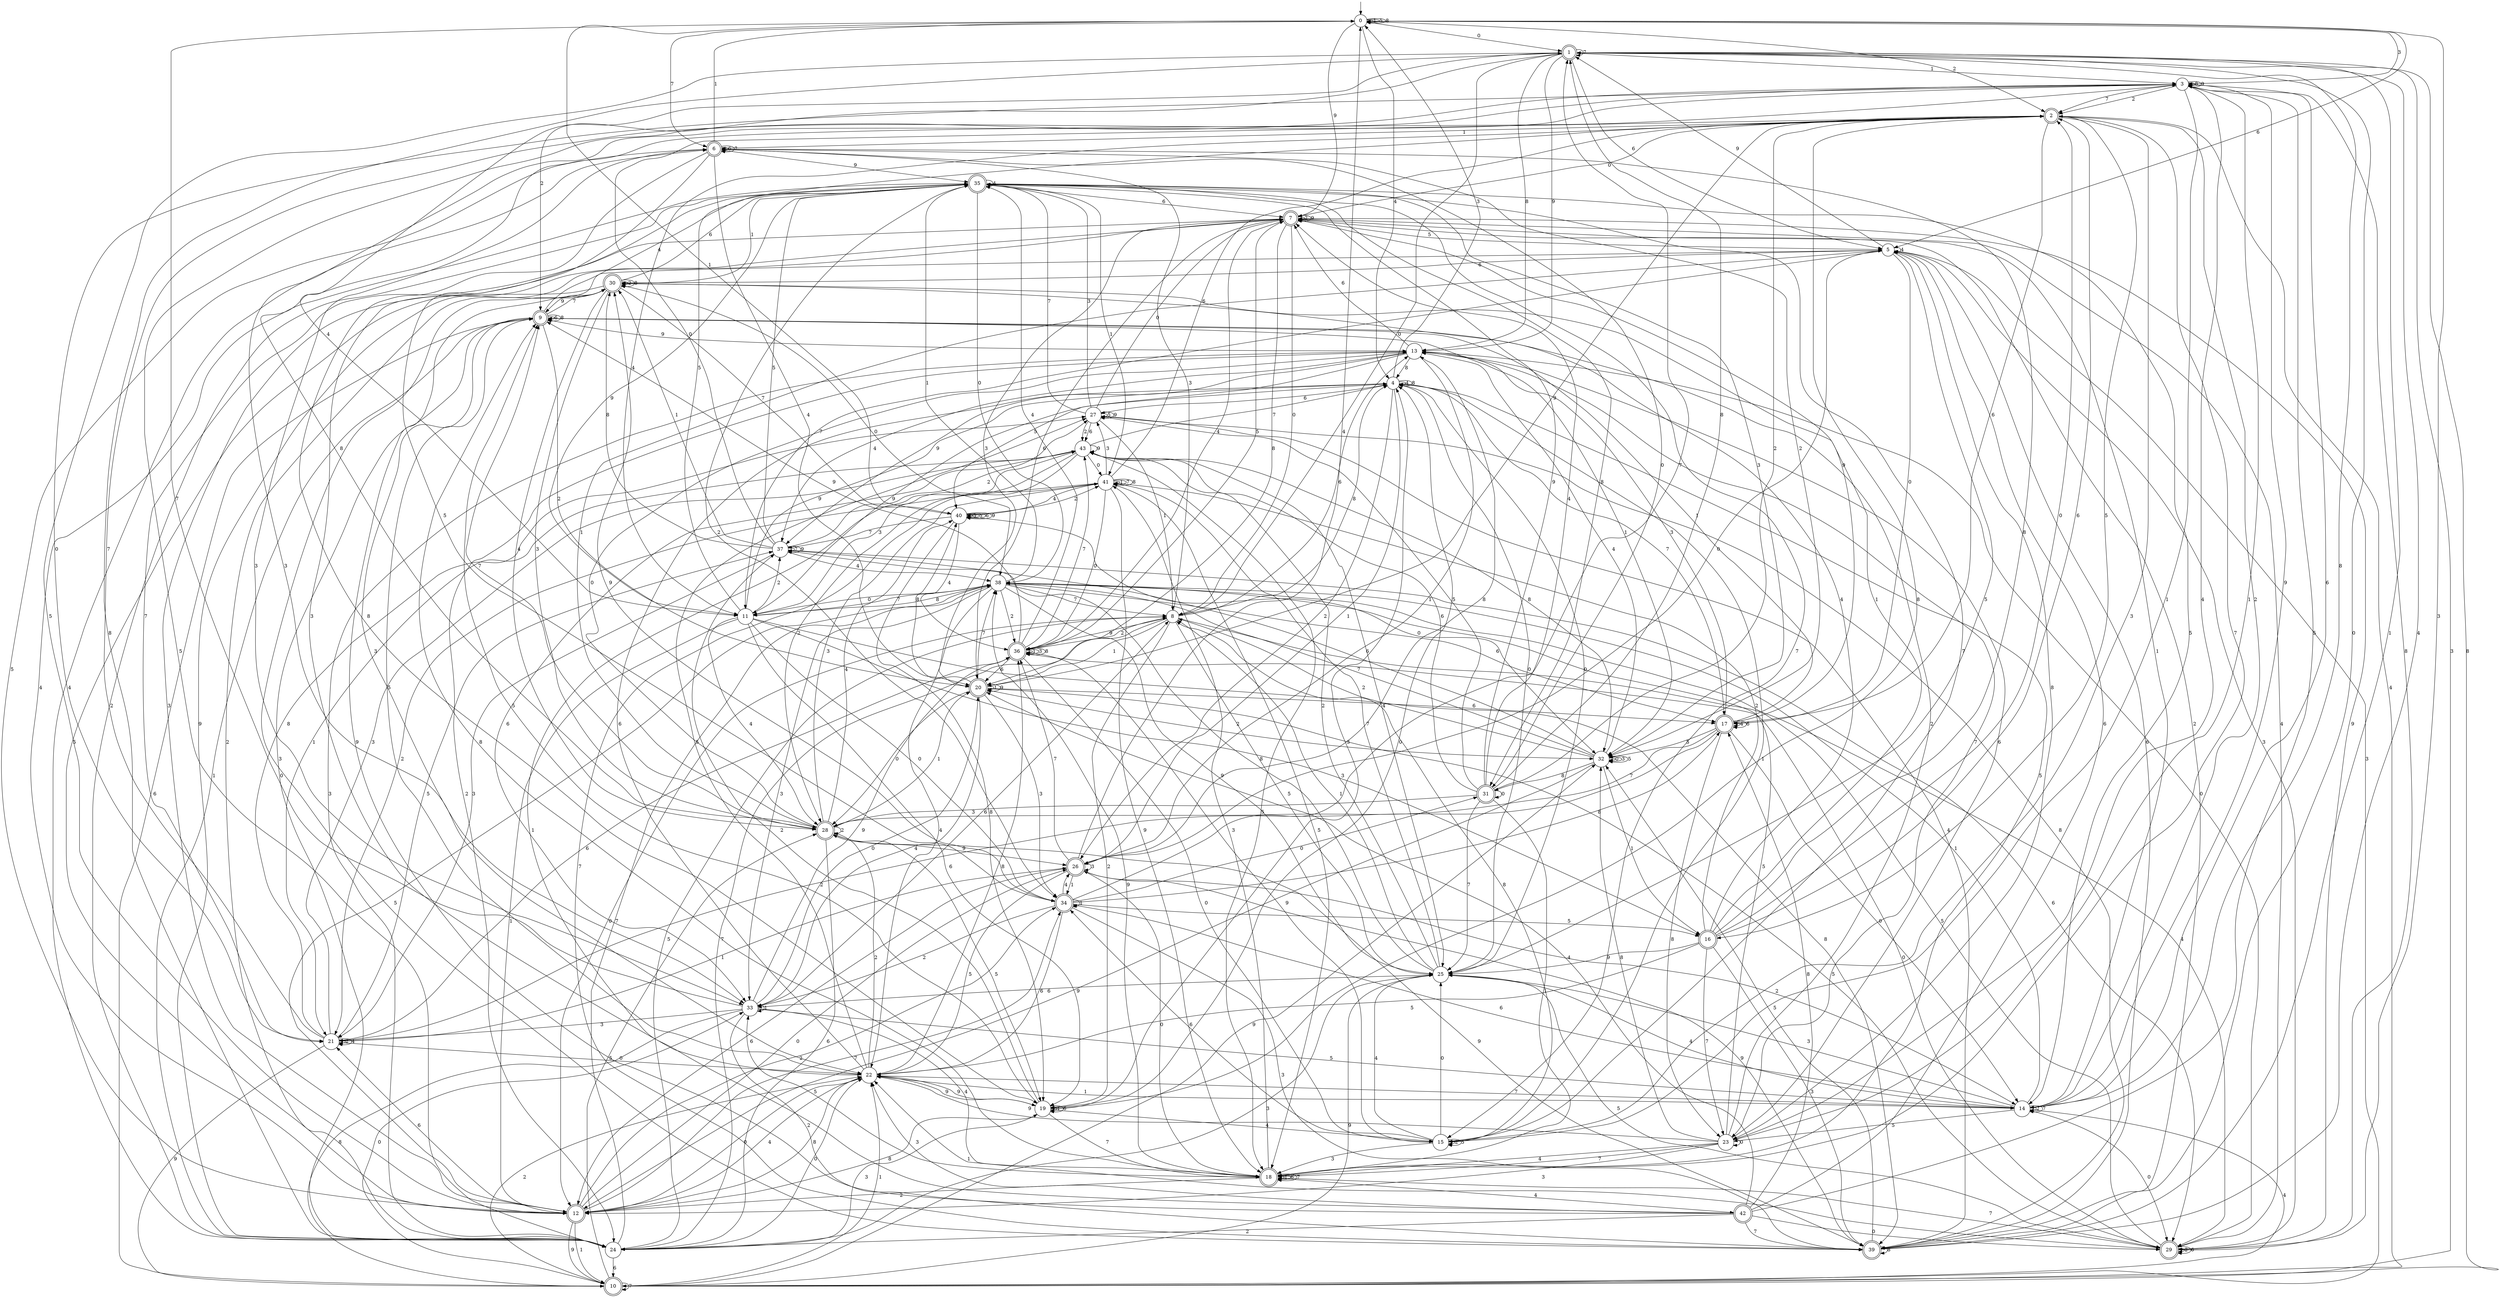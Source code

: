 digraph g {

	s0 [shape="circle" label="0"];
	s1 [shape="doublecircle" label="1"];
	s2 [shape="doublecircle" label="2"];
	s3 [shape="circle" label="3"];
	s4 [shape="circle" label="4"];
	s5 [shape="circle" label="5"];
	s6 [shape="doublecircle" label="6"];
	s7 [shape="doublecircle" label="7"];
	s8 [shape="circle" label="8"];
	s9 [shape="doublecircle" label="9"];
	s10 [shape="doublecircle" label="10"];
	s11 [shape="circle" label="11"];
	s12 [shape="doublecircle" label="12"];
	s13 [shape="circle" label="13"];
	s14 [shape="circle" label="14"];
	s15 [shape="circle" label="15"];
	s16 [shape="doublecircle" label="16"];
	s17 [shape="doublecircle" label="17"];
	s18 [shape="doublecircle" label="18"];
	s19 [shape="circle" label="19"];
	s20 [shape="doublecircle" label="20"];
	s21 [shape="circle" label="21"];
	s22 [shape="circle" label="22"];
	s23 [shape="circle" label="23"];
	s24 [shape="circle" label="24"];
	s25 [shape="circle" label="25"];
	s26 [shape="doublecircle" label="26"];
	s27 [shape="circle" label="27"];
	s28 [shape="doublecircle" label="28"];
	s29 [shape="doublecircle" label="29"];
	s30 [shape="doublecircle" label="30"];
	s31 [shape="doublecircle" label="31"];
	s32 [shape="circle" label="32"];
	s33 [shape="circle" label="33"];
	s34 [shape="doublecircle" label="34"];
	s35 [shape="doublecircle" label="35"];
	s36 [shape="doublecircle" label="36"];
	s37 [shape="circle" label="37"];
	s38 [shape="circle" label="38"];
	s39 [shape="doublecircle" label="39"];
	s40 [shape="circle" label="40"];
	s41 [shape="circle" label="41"];
	s42 [shape="doublecircle" label="42"];
	s43 [shape="circle" label="43"];
	s0 -> s1 [label="0"];
	s0 -> s0 [label="1"];
	s0 -> s2 [label="2"];
	s0 -> s3 [label="3"];
	s0 -> s4 [label="4"];
	s0 -> s0 [label="5"];
	s0 -> s5 [label="6"];
	s0 -> s6 [label="7"];
	s0 -> s0 [label="8"];
	s0 -> s7 [label="9"];
	s1 -> s8 [label="0"];
	s1 -> s3 [label="1"];
	s1 -> s9 [label="2"];
	s1 -> s10 [label="3"];
	s1 -> s11 [label="4"];
	s1 -> s12 [label="5"];
	s1 -> s5 [label="6"];
	s1 -> s1 [label="7"];
	s1 -> s13 [label="8"];
	s1 -> s13 [label="9"];
	s2 -> s7 [label="0"];
	s2 -> s6 [label="1"];
	s2 -> s14 [label="2"];
	s2 -> s15 [label="3"];
	s2 -> s11 [label="4"];
	s2 -> s16 [label="5"];
	s2 -> s17 [label="6"];
	s2 -> s18 [label="7"];
	s2 -> s19 [label="8"];
	s2 -> s20 [label="9"];
	s3 -> s21 [label="0"];
	s3 -> s15 [label="1"];
	s3 -> s2 [label="2"];
	s3 -> s22 [label="3"];
	s3 -> s23 [label="4"];
	s3 -> s24 [label="5"];
	s3 -> s14 [label="6"];
	s3 -> s2 [label="7"];
	s3 -> s3 [label="8"];
	s3 -> s3 [label="9"];
	s4 -> s25 [label="0"];
	s4 -> s26 [label="1"];
	s4 -> s26 [label="2"];
	s4 -> s0 [label="3"];
	s4 -> s4 [label="4"];
	s4 -> s18 [label="5"];
	s4 -> s27 [label="6"];
	s4 -> s17 [label="7"];
	s4 -> s4 [label="8"];
	s4 -> s11 [label="9"];
	s5 -> s17 [label="0"];
	s5 -> s28 [label="1"];
	s5 -> s24 [label="2"];
	s5 -> s29 [label="3"];
	s5 -> s5 [label="4"];
	s5 -> s25 [label="5"];
	s5 -> s30 [label="6"];
	s5 -> s11 [label="7"];
	s5 -> s23 [label="8"];
	s5 -> s1 [label="9"];
	s6 -> s31 [label="0"];
	s6 -> s0 [label="1"];
	s6 -> s32 [label="2"];
	s6 -> s33 [label="3"];
	s6 -> s20 [label="4"];
	s6 -> s34 [label="5"];
	s6 -> s6 [label="6"];
	s6 -> s6 [label="7"];
	s6 -> s19 [label="8"];
	s6 -> s35 [label="9"];
	s7 -> s8 [label="0"];
	s7 -> s14 [label="1"];
	s7 -> s7 [label="2"];
	s7 -> s20 [label="3"];
	s7 -> s36 [label="4"];
	s7 -> s5 [label="5"];
	s7 -> s20 [label="6"];
	s7 -> s21 [label="7"];
	s7 -> s20 [label="8"];
	s7 -> s7 [label="9"];
	s8 -> s12 [label="0"];
	s8 -> s20 [label="1"];
	s8 -> s19 [label="2"];
	s8 -> s6 [label="3"];
	s8 -> s29 [label="4"];
	s8 -> s25 [label="5"];
	s8 -> s13 [label="6"];
	s8 -> s24 [label="7"];
	s8 -> s4 [label="8"];
	s8 -> s36 [label="9"];
	s9 -> s24 [label="0"];
	s9 -> s32 [label="1"];
	s9 -> s20 [label="2"];
	s9 -> s33 [label="3"];
	s9 -> s35 [label="4"];
	s9 -> s22 [label="5"];
	s9 -> s9 [label="6"];
	s9 -> s30 [label="7"];
	s9 -> s9 [label="8"];
	s9 -> s13 [label="9"];
	s10 -> s33 [label="0"];
	s10 -> s22 [label="1"];
	s10 -> s22 [label="2"];
	s10 -> s5 [label="3"];
	s10 -> s2 [label="4"];
	s10 -> s28 [label="5"];
	s10 -> s9 [label="6"];
	s10 -> s10 [label="7"];
	s10 -> s1 [label="8"];
	s10 -> s32 [label="9"];
	s11 -> s34 [label="0"];
	s11 -> s12 [label="1"];
	s11 -> s37 [label="2"];
	s11 -> s16 [label="3"];
	s11 -> s28 [label="4"];
	s11 -> s2 [label="5"];
	s11 -> s19 [label="6"];
	s11 -> s38 [label="7"];
	s11 -> s39 [label="8"];
	s11 -> s4 [label="9"];
	s12 -> s26 [label="0"];
	s12 -> s10 [label="1"];
	s12 -> s34 [label="2"];
	s12 -> s7 [label="3"];
	s12 -> s35 [label="4"];
	s12 -> s6 [label="5"];
	s12 -> s21 [label="6"];
	s12 -> s34 [label="7"];
	s12 -> s22 [label="8"];
	s12 -> s10 [label="9"];
	s13 -> s29 [label="0"];
	s13 -> s26 [label="1"];
	s13 -> s24 [label="2"];
	s13 -> s24 [label="3"];
	s13 -> s37 [label="4"];
	s13 -> s40 [label="5"];
	s13 -> s7 [label="6"];
	s13 -> s23 [label="7"];
	s13 -> s4 [label="8"];
	s13 -> s37 [label="9"];
	s14 -> s29 [label="0"];
	s14 -> s38 [label="1"];
	s14 -> s14 [label="2"];
	s14 -> s25 [label="3"];
	s14 -> s10 [label="4"];
	s14 -> s23 [label="5"];
	s14 -> s34 [label="6"];
	s14 -> s14 [label="7"];
	s14 -> s1 [label="8"];
	s14 -> s3 [label="9"];
	s15 -> s25 [label="0"];
	s15 -> s4 [label="1"];
	s15 -> s15 [label="2"];
	s15 -> s18 [label="3"];
	s15 -> s25 [label="4"];
	s15 -> s15 [label="5"];
	s15 -> s34 [label="6"];
	s15 -> s35 [label="7"];
	s15 -> s8 [label="8"];
	s15 -> s36 [label="9"];
	s16 -> s2 [label="0"];
	s16 -> s30 [label="1"];
	s16 -> s41 [label="2"];
	s16 -> s39 [label="3"];
	s16 -> s30 [label="4"];
	s16 -> s22 [label="5"];
	s16 -> s2 [label="6"];
	s16 -> s23 [label="7"];
	s16 -> s6 [label="8"];
	s16 -> s25 [label="9"];
	s17 -> s14 [label="0"];
	s17 -> s9 [label="1"];
	s17 -> s21 [label="2"];
	s17 -> s13 [label="3"];
	s17 -> s17 [label="4"];
	s17 -> s32 [label="5"];
	s17 -> s17 [label="6"];
	s17 -> s28 [label="7"];
	s17 -> s23 [label="8"];
	s17 -> s7 [label="9"];
	s18 -> s26 [label="0"];
	s18 -> s18 [label="1"];
	s18 -> s12 [label="2"];
	s18 -> s41 [label="3"];
	s18 -> s42 [label="4"];
	s18 -> s33 [label="5"];
	s18 -> s18 [label="6"];
	s18 -> s18 [label="7"];
	s18 -> s9 [label="8"];
	s18 -> s38 [label="9"];
	s19 -> s4 [label="0"];
	s19 -> s19 [label="1"];
	s19 -> s37 [label="2"];
	s19 -> s4 [label="3"];
	s19 -> s15 [label="4"];
	s19 -> s9 [label="5"];
	s19 -> s19 [label="6"];
	s19 -> s18 [label="7"];
	s19 -> s12 [label="8"];
	s19 -> s22 [label="9"];
	s20 -> s28 [label="0"];
	s20 -> s20 [label="1"];
	s20 -> s32 [label="2"];
	s20 -> s34 [label="3"];
	s20 -> s33 [label="4"];
	s20 -> s29 [label="5"];
	s20 -> s17 [label="6"];
	s20 -> s38 [label="7"];
	s20 -> s40 [label="8"];
	s20 -> s20 [label="9"];
	s21 -> s22 [label="0"];
	s21 -> s26 [label="1"];
	s21 -> s21 [label="2"];
	s21 -> s43 [label="3"];
	s21 -> s21 [label="4"];
	s21 -> s37 [label="5"];
	s21 -> s36 [label="6"];
	s21 -> s3 [label="7"];
	s21 -> s27 [label="8"];
	s21 -> s10 [label="9"];
	s22 -> s12 [label="0"];
	s22 -> s14 [label="1"];
	s22 -> s28 [label="2"];
	s22 -> s35 [label="3"];
	s22 -> s12 [label="4"];
	s22 -> s27 [label="5"];
	s22 -> s4 [label="6"];
	s22 -> s14 [label="7"];
	s22 -> s36 [label="8"];
	s22 -> s19 [label="9"];
	s23 -> s23 [label="0"];
	s23 -> s3 [label="1"];
	s23 -> s9 [label="2"];
	s23 -> s12 [label="3"];
	s23 -> s18 [label="4"];
	s23 -> s38 [label="5"];
	s23 -> s13 [label="6"];
	s23 -> s18 [label="7"];
	s23 -> s32 [label="8"];
	s23 -> s22 [label="9"];
	s24 -> s22 [label="0"];
	s24 -> s9 [label="1"];
	s24 -> s35 [label="2"];
	s24 -> s19 [label="3"];
	s24 -> s6 [label="4"];
	s24 -> s8 [label="5"];
	s24 -> s10 [label="6"];
	s24 -> s38 [label="7"];
	s24 -> s1 [label="8"];
	s24 -> s7 [label="9"];
	s25 -> s4 [label="0"];
	s25 -> s8 [label="1"];
	s25 -> s43 [label="2"];
	s25 -> s24 [label="3"];
	s25 -> s14 [label="4"];
	s25 -> s29 [label="5"];
	s25 -> s33 [label="6"];
	s25 -> s41 [label="7"];
	s25 -> s37 [label="8"];
	s25 -> s10 [label="9"];
	s26 -> s5 [label="0"];
	s26 -> s34 [label="1"];
	s26 -> s14 [label="2"];
	s26 -> s26 [label="3"];
	s26 -> s0 [label="4"];
	s26 -> s22 [label="5"];
	s26 -> s12 [label="6"];
	s26 -> s36 [label="7"];
	s26 -> s13 [label="8"];
	s26 -> s39 [label="9"];
	s27 -> s7 [label="0"];
	s27 -> s8 [label="1"];
	s27 -> s43 [label="2"];
	s27 -> s35 [label="3"];
	s27 -> s39 [label="4"];
	s27 -> s27 [label="5"];
	s27 -> s43 [label="6"];
	s27 -> s35 [label="7"];
	s27 -> s39 [label="8"];
	s27 -> s27 [label="9"];
	s28 -> s13 [label="0"];
	s28 -> s20 [label="1"];
	s28 -> s28 [label="2"];
	s28 -> s41 [label="3"];
	s28 -> s40 [label="4"];
	s28 -> s19 [label="5"];
	s28 -> s24 [label="6"];
	s28 -> s9 [label="7"];
	s28 -> s3 [label="8"];
	s28 -> s26 [label="9"];
	s29 -> s36 [label="0"];
	s29 -> s22 [label="1"];
	s29 -> s29 [label="2"];
	s29 -> s0 [label="3"];
	s29 -> s7 [label="4"];
	s29 -> s38 [label="5"];
	s29 -> s29 [label="6"];
	s29 -> s18 [label="7"];
	s29 -> s3 [label="8"];
	s29 -> s7 [label="9"];
	s30 -> s38 [label="0"];
	s30 -> s35 [label="1"];
	s30 -> s30 [label="2"];
	s30 -> s28 [label="3"];
	s30 -> s28 [label="4"];
	s30 -> s12 [label="5"];
	s30 -> s35 [label="6"];
	s30 -> s40 [label="7"];
	s30 -> s30 [label="8"];
	s30 -> s9 [label="9"];
	s31 -> s31 [label="0"];
	s31 -> s18 [label="1"];
	s31 -> s2 [label="2"];
	s31 -> s28 [label="3"];
	s31 -> s7 [label="4"];
	s31 -> s27 [label="5"];
	s31 -> s43 [label="6"];
	s31 -> s25 [label="7"];
	s31 -> s1 [label="8"];
	s31 -> s35 [label="9"];
	s32 -> s32 [label="0"];
	s32 -> s16 [label="1"];
	s32 -> s8 [label="2"];
	s32 -> s32 [label="3"];
	s32 -> s13 [label="4"];
	s32 -> s32 [label="5"];
	s32 -> s37 [label="6"];
	s32 -> s38 [label="7"];
	s32 -> s31 [label="8"];
	s32 -> s12 [label="9"];
	s33 -> s20 [label="0"];
	s33 -> s33 [label="1"];
	s33 -> s39 [label="2"];
	s33 -> s21 [label="3"];
	s33 -> s18 [label="4"];
	s33 -> s14 [label="5"];
	s33 -> s8 [label="6"];
	s33 -> s0 [label="7"];
	s33 -> s10 [label="8"];
	s33 -> s36 [label="9"];
	s34 -> s31 [label="0"];
	s34 -> s34 [label="1"];
	s34 -> s33 [label="2"];
	s34 -> s39 [label="3"];
	s34 -> s26 [label="4"];
	s34 -> s16 [label="5"];
	s34 -> s22 [label="6"];
	s34 -> s1 [label="7"];
	s34 -> s17 [label="8"];
	s34 -> s30 [label="9"];
	s35 -> s38 [label="0"];
	s35 -> s41 [label="1"];
	s35 -> s34 [label="2"];
	s35 -> s32 [label="3"];
	s35 -> s35 [label="4"];
	s35 -> s14 [label="5"];
	s35 -> s7 [label="6"];
	s35 -> s15 [label="7"];
	s35 -> s31 [label="8"];
	s35 -> s11 [label="9"];
	s36 -> s15 [label="0"];
	s36 -> s36 [label="1"];
	s36 -> s8 [label="2"];
	s36 -> s36 [label="3"];
	s36 -> s35 [label="4"];
	s36 -> s7 [label="5"];
	s36 -> s20 [label="6"];
	s36 -> s43 [label="7"];
	s36 -> s36 [label="8"];
	s36 -> s9 [label="9"];
	s37 -> s2 [label="0"];
	s37 -> s30 [label="1"];
	s37 -> s27 [label="2"];
	s37 -> s21 [label="3"];
	s37 -> s38 [label="4"];
	s37 -> s35 [label="5"];
	s37 -> s29 [label="6"];
	s37 -> s37 [label="7"];
	s37 -> s30 [label="8"];
	s37 -> s37 [label="9"];
	s38 -> s11 [label="0"];
	s38 -> s35 [label="1"];
	s38 -> s36 [label="2"];
	s38 -> s33 [label="3"];
	s38 -> s22 [label="4"];
	s38 -> s12 [label="5"];
	s38 -> s17 [label="6"];
	s38 -> s8 [label="7"];
	s38 -> s11 [label="8"];
	s38 -> s25 [label="9"];
	s39 -> s1 [label="0"];
	s39 -> s1 [label="1"];
	s39 -> s7 [label="2"];
	s39 -> s30 [label="3"];
	s39 -> s1 [label="4"];
	s39 -> s32 [label="5"];
	s39 -> s5 [label="6"];
	s39 -> s41 [label="7"];
	s39 -> s39 [label="8"];
	s39 -> s28 [label="9"];
	s40 -> s32 [label="0"];
	s40 -> s0 [label="1"];
	s40 -> s41 [label="2"];
	s40 -> s40 [label="3"];
	s40 -> s36 [label="4"];
	s40 -> s40 [label="5"];
	s40 -> s40 [label="6"];
	s40 -> s37 [label="7"];
	s40 -> s19 [label="8"];
	s40 -> s40 [label="9"];
	s41 -> s36 [label="0"];
	s41 -> s41 [label="1"];
	s41 -> s21 [label="2"];
	s41 -> s27 [label="3"];
	s41 -> s40 [label="4"];
	s41 -> s18 [label="5"];
	s41 -> s2 [label="6"];
	s41 -> s41 [label="7"];
	s41 -> s41 [label="8"];
	s41 -> s18 [label="9"];
	s42 -> s29 [label="0"];
	s42 -> s43 [label="1"];
	s42 -> s24 [label="2"];
	s42 -> s22 [label="3"];
	s42 -> s20 [label="4"];
	s42 -> s3 [label="5"];
	s42 -> s5 [label="6"];
	s42 -> s39 [label="7"];
	s42 -> s17 [label="8"];
	s42 -> s30 [label="9"];
	s43 -> s41 [label="0"];
	s43 -> s21 [label="1"];
	s43 -> s28 [label="2"];
	s43 -> s11 [label="3"];
	s43 -> s25 [label="4"];
	s43 -> s18 [label="5"];
	s43 -> s33 [label="6"];
	s43 -> s4 [label="7"];
	s43 -> s32 [label="8"];
	s43 -> s43 [label="9"];

__start0 [label="" shape="none" width="0" height="0"];
__start0 -> s0;

}
